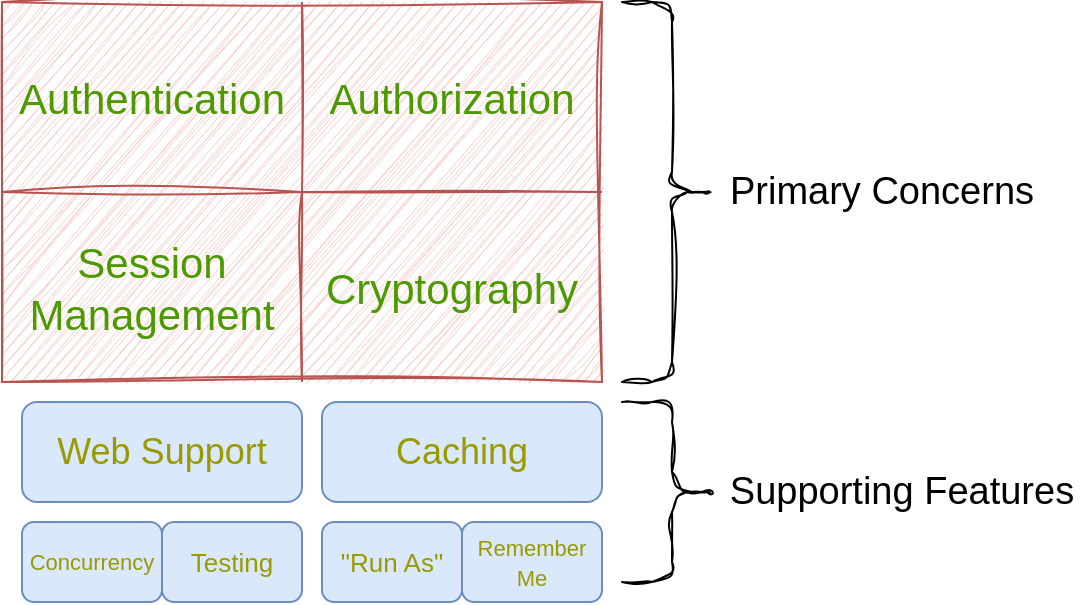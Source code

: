 <mxfile version="21.2.9" type="github">
  <diagram name="第 1 页" id="jfRmg2dCQAbcF8cwOfcg">
    <mxGraphModel dx="1203" dy="663" grid="0" gridSize="10" guides="1" tooltips="1" connect="1" arrows="1" fold="1" page="1" pageScale="1" pageWidth="827" pageHeight="1169" math="0" shadow="0">
      <root>
        <mxCell id="0" />
        <mxCell id="1" parent="0" />
        <mxCell id="OcgWMPfODBI8_MuJOEAS-41" value="" style="shape=table;startSize=0;container=1;collapsible=0;childLayout=tableLayout;fillColor=#f8cecc;strokeColor=#b85450;rounded=0;sketch=1;curveFitting=1;jiggle=2;shadow=0;fontSize=21;fontColor=#66CC00;" vertex="1" parent="1">
          <mxGeometry x="240" y="150" width="300" height="190" as="geometry" />
        </mxCell>
        <mxCell id="OcgWMPfODBI8_MuJOEAS-42" value="" style="shape=tableRow;horizontal=0;startSize=0;swimlaneHead=0;swimlaneBody=0;strokeColor=inherit;top=0;left=0;bottom=0;right=0;collapsible=0;dropTarget=0;fillColor=none;points=[[0,0.5],[1,0.5]];portConstraint=eastwest;" vertex="1" parent="OcgWMPfODBI8_MuJOEAS-41">
          <mxGeometry width="300" height="95" as="geometry" />
        </mxCell>
        <mxCell id="OcgWMPfODBI8_MuJOEAS-43" value="&lt;font color=&quot;#4d9900&quot; style=&quot;font-size: 21px;&quot;&gt;Authentication&lt;/font&gt;" style="shape=partialRectangle;html=1;whiteSpace=wrap;connectable=0;strokeColor=inherit;overflow=hidden;fillColor=none;top=0;left=0;bottom=0;right=0;pointerEvents=1;" vertex="1" parent="OcgWMPfODBI8_MuJOEAS-42">
          <mxGeometry width="150" height="95" as="geometry">
            <mxRectangle width="150" height="95" as="alternateBounds" />
          </mxGeometry>
        </mxCell>
        <mxCell id="OcgWMPfODBI8_MuJOEAS-44" value="&lt;font color=&quot;#4d9900&quot; style=&quot;font-size: 21px;&quot;&gt;Authorization&lt;/font&gt;" style="shape=partialRectangle;html=1;whiteSpace=wrap;connectable=0;strokeColor=inherit;overflow=hidden;fillColor=none;top=0;left=0;bottom=0;right=0;pointerEvents=1;" vertex="1" parent="OcgWMPfODBI8_MuJOEAS-42">
          <mxGeometry x="150" width="150" height="95" as="geometry">
            <mxRectangle width="150" height="95" as="alternateBounds" />
          </mxGeometry>
        </mxCell>
        <mxCell id="OcgWMPfODBI8_MuJOEAS-45" value="" style="shape=tableRow;horizontal=0;startSize=0;swimlaneHead=0;swimlaneBody=0;strokeColor=inherit;top=0;left=0;bottom=0;right=0;collapsible=0;dropTarget=0;fillColor=none;points=[[0,0.5],[1,0.5]];portConstraint=eastwest;" vertex="1" parent="OcgWMPfODBI8_MuJOEAS-41">
          <mxGeometry y="95" width="300" height="95" as="geometry" />
        </mxCell>
        <mxCell id="OcgWMPfODBI8_MuJOEAS-46" value="&lt;font style=&quot;font-size: 21px;&quot; color=&quot;#4d9900&quot;&gt;Session Management&lt;/font&gt;" style="shape=partialRectangle;html=1;whiteSpace=wrap;connectable=0;strokeColor=inherit;overflow=hidden;fillColor=none;top=0;left=0;bottom=0;right=0;pointerEvents=1;" vertex="1" parent="OcgWMPfODBI8_MuJOEAS-45">
          <mxGeometry width="150" height="95" as="geometry">
            <mxRectangle width="150" height="95" as="alternateBounds" />
          </mxGeometry>
        </mxCell>
        <mxCell id="OcgWMPfODBI8_MuJOEAS-47" value="&lt;font style=&quot;font-size: 21px;&quot; color=&quot;#4d9900&quot;&gt;Cryptography&lt;/font&gt;" style="shape=partialRectangle;html=1;whiteSpace=wrap;connectable=0;strokeColor=inherit;overflow=hidden;fillColor=none;top=0;left=0;bottom=0;right=0;pointerEvents=1;" vertex="1" parent="OcgWMPfODBI8_MuJOEAS-45">
          <mxGeometry x="150" width="150" height="95" as="geometry">
            <mxRectangle width="150" height="95" as="alternateBounds" />
          </mxGeometry>
        </mxCell>
        <mxCell id="OcgWMPfODBI8_MuJOEAS-48" value="&lt;font color=&quot;#999900&quot; style=&quot;font-size: 18px;&quot;&gt;Web Support&lt;/font&gt;" style="rounded=1;whiteSpace=wrap;html=1;fillColor=#dae8fc;strokeColor=#6c8ebf;" vertex="1" parent="1">
          <mxGeometry x="250" y="350" width="140" height="50" as="geometry" />
        </mxCell>
        <mxCell id="OcgWMPfODBI8_MuJOEAS-49" value="&lt;font color=&quot;#999900&quot; style=&quot;font-size: 18px;&quot;&gt;Caching&lt;br&gt;&lt;/font&gt;" style="rounded=1;whiteSpace=wrap;html=1;fillColor=#dae8fc;strokeColor=#6c8ebf;" vertex="1" parent="1">
          <mxGeometry x="400" y="350" width="140" height="50" as="geometry" />
        </mxCell>
        <mxCell id="OcgWMPfODBI8_MuJOEAS-50" value="&lt;font color=&quot;#999900&quot; style=&quot;font-size: 11px;&quot;&gt;Concurrency&lt;/font&gt;" style="rounded=1;whiteSpace=wrap;html=1;fillColor=#dae8fc;strokeColor=#6c8ebf;" vertex="1" parent="1">
          <mxGeometry x="250" y="410" width="70" height="40" as="geometry" />
        </mxCell>
        <mxCell id="OcgWMPfODBI8_MuJOEAS-51" value="&lt;font color=&quot;#999900&quot; style=&quot;font-size: 13px;&quot;&gt;Testing&lt;/font&gt;" style="rounded=1;whiteSpace=wrap;html=1;fillColor=#dae8fc;strokeColor=#6c8ebf;" vertex="1" parent="1">
          <mxGeometry x="320" y="410" width="70" height="40" as="geometry" />
        </mxCell>
        <mxCell id="OcgWMPfODBI8_MuJOEAS-52" value="&lt;font color=&quot;#999900&quot; style=&quot;font-size: 13px;&quot;&gt;&quot;Run As&quot;&lt;/font&gt;" style="rounded=1;whiteSpace=wrap;html=1;fillColor=#dae8fc;strokeColor=#6c8ebf;" vertex="1" parent="1">
          <mxGeometry x="400" y="410" width="70" height="40" as="geometry" />
        </mxCell>
        <mxCell id="OcgWMPfODBI8_MuJOEAS-53" value="&lt;font color=&quot;#999900&quot; style=&quot;font-size: 11px;&quot;&gt;Remember Me&lt;/font&gt;" style="rounded=1;whiteSpace=wrap;html=1;fillColor=#dae8fc;strokeColor=#6c8ebf;" vertex="1" parent="1">
          <mxGeometry x="470" y="410" width="70" height="40" as="geometry" />
        </mxCell>
        <mxCell id="OcgWMPfODBI8_MuJOEAS-54" value="" style="shape=curlyBracket;whiteSpace=wrap;html=1;rounded=1;flipH=1;labelPosition=right;verticalLabelPosition=middle;align=left;verticalAlign=middle;sketch=1;curveFitting=1;jiggle=2;" vertex="1" parent="1">
          <mxGeometry x="550" y="150" width="50" height="190" as="geometry" />
        </mxCell>
        <mxCell id="OcgWMPfODBI8_MuJOEAS-55" value="" style="shape=curlyBracket;whiteSpace=wrap;html=1;rounded=1;flipH=1;labelPosition=right;verticalLabelPosition=middle;align=left;verticalAlign=middle;sketch=1;curveFitting=1;jiggle=2;" vertex="1" parent="1">
          <mxGeometry x="550" y="350" width="50" height="90" as="geometry" />
        </mxCell>
        <mxCell id="OcgWMPfODBI8_MuJOEAS-56" value="&lt;font style=&quot;font-size: 19px;&quot;&gt;Primary Concerns&lt;/font&gt;" style="text;html=1;strokeColor=none;fillColor=none;align=center;verticalAlign=middle;whiteSpace=wrap;rounded=0;" vertex="1" parent="1">
          <mxGeometry x="590" y="225" width="180" height="40" as="geometry" />
        </mxCell>
        <mxCell id="OcgWMPfODBI8_MuJOEAS-57" value="&lt;font style=&quot;font-size: 19px;&quot;&gt;Supporting Features&lt;/font&gt;" style="text;html=1;strokeColor=none;fillColor=none;align=center;verticalAlign=middle;whiteSpace=wrap;rounded=0;" vertex="1" parent="1">
          <mxGeometry x="600" y="375" width="180" height="40" as="geometry" />
        </mxCell>
      </root>
    </mxGraphModel>
  </diagram>
</mxfile>
